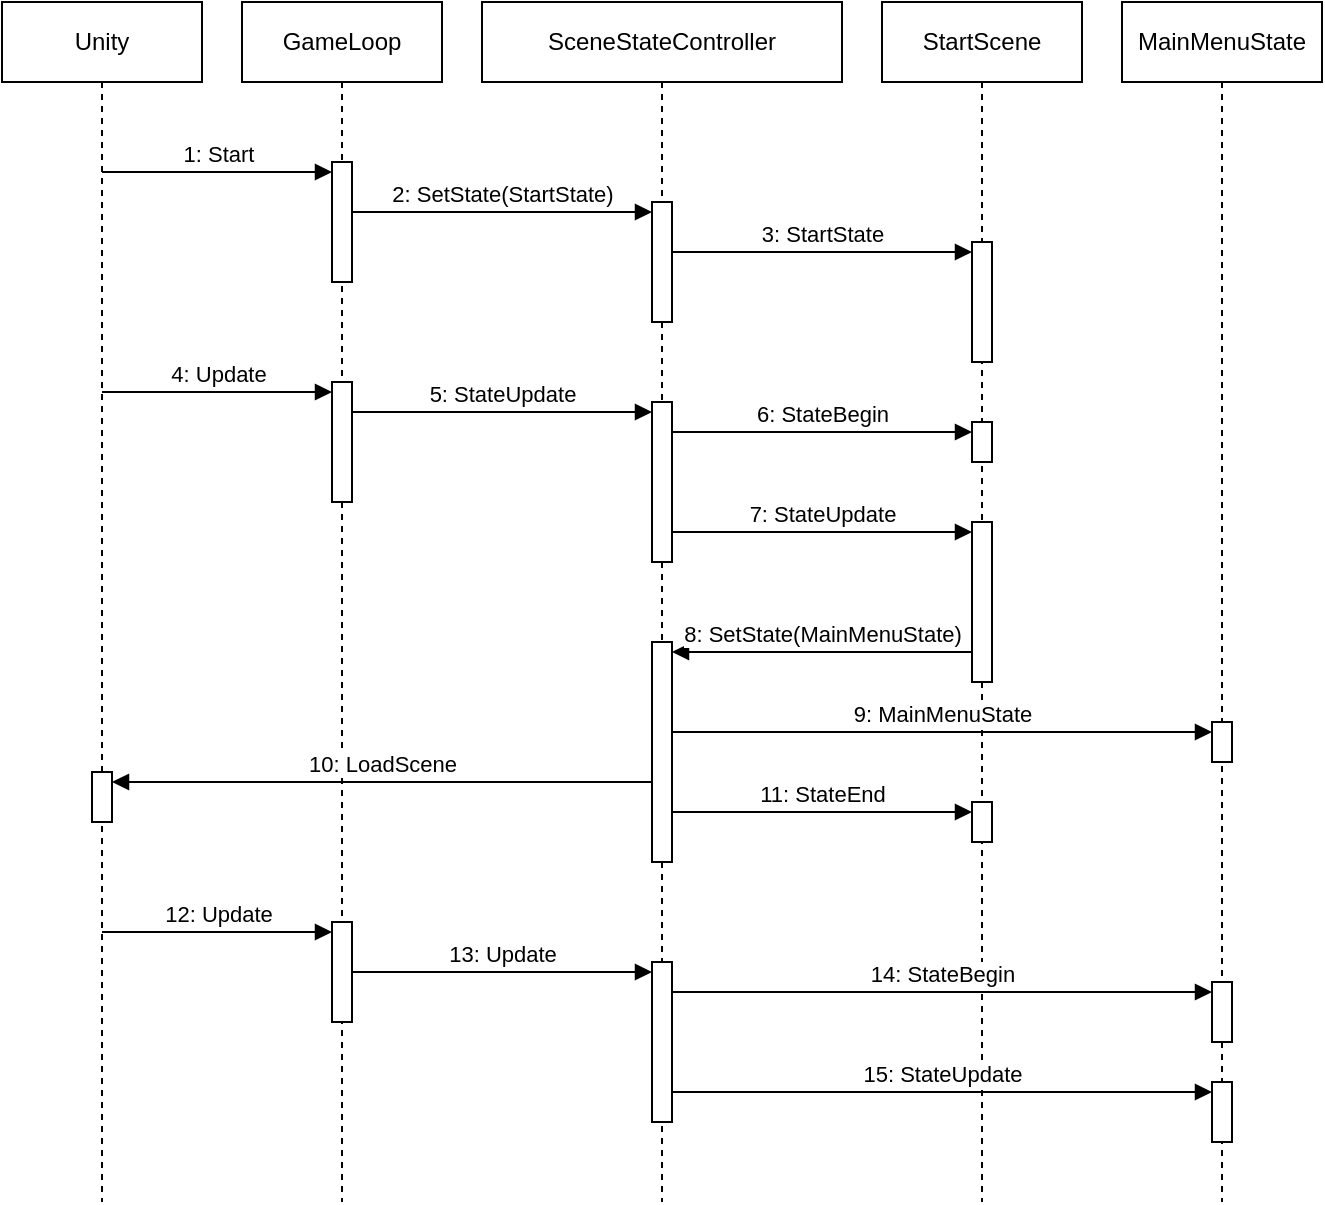 <mxfile version="22.1.11" type="device">
  <diagram name="第 1 页" id="XUxs8HXFBwMAYIeTWtT-">
    <mxGraphModel dx="1434" dy="844" grid="1" gridSize="10" guides="1" tooltips="1" connect="1" arrows="1" fold="1" page="1" pageScale="1" pageWidth="827" pageHeight="1169" math="0" shadow="0">
      <root>
        <mxCell id="0" />
        <mxCell id="1" parent="0" />
        <mxCell id="z8AYt8B8GvGUiRe2IEv8-1" value="Unity" style="shape=umlLifeline;perimeter=lifelinePerimeter;whiteSpace=wrap;html=1;container=1;dropTarget=0;collapsible=0;recursiveResize=0;outlineConnect=0;portConstraint=eastwest;newEdgeStyle={&quot;curved&quot;:0,&quot;rounded&quot;:0};" vertex="1" parent="1">
          <mxGeometry y="160" width="100" height="600" as="geometry" />
        </mxCell>
        <mxCell id="z8AYt8B8GvGUiRe2IEv8-29" value="" style="html=1;points=[[0,0,0,0,5],[0,1,0,0,-5],[1,0,0,0,5],[1,1,0,0,-5]];perimeter=orthogonalPerimeter;outlineConnect=0;targetShapes=umlLifeline;portConstraint=eastwest;newEdgeStyle={&quot;curved&quot;:0,&quot;rounded&quot;:0};" vertex="1" parent="z8AYt8B8GvGUiRe2IEv8-1">
          <mxGeometry x="45" y="385" width="10" height="25" as="geometry" />
        </mxCell>
        <mxCell id="z8AYt8B8GvGUiRe2IEv8-2" value="GameLoop" style="shape=umlLifeline;perimeter=lifelinePerimeter;whiteSpace=wrap;html=1;container=1;dropTarget=0;collapsible=0;recursiveResize=0;outlineConnect=0;portConstraint=eastwest;newEdgeStyle={&quot;curved&quot;:0,&quot;rounded&quot;:0};" vertex="1" parent="1">
          <mxGeometry x="120" y="160" width="100" height="600" as="geometry" />
        </mxCell>
        <mxCell id="z8AYt8B8GvGUiRe2IEv8-6" value="" style="html=1;points=[[0,0,0,0,5],[0,1,0,0,-5],[1,0,0,0,5],[1,1,0,0,-5]];perimeter=orthogonalPerimeter;outlineConnect=0;targetShapes=umlLifeline;portConstraint=eastwest;newEdgeStyle={&quot;curved&quot;:0,&quot;rounded&quot;:0};" vertex="1" parent="z8AYt8B8GvGUiRe2IEv8-2">
          <mxGeometry x="45" y="80" width="10" height="60" as="geometry" />
        </mxCell>
        <mxCell id="z8AYt8B8GvGUiRe2IEv8-14" value="" style="html=1;points=[[0,0,0,0,5],[0,1,0,0,-5],[1,0,0,0,5],[1,1,0,0,-5]];perimeter=orthogonalPerimeter;outlineConnect=0;targetShapes=umlLifeline;portConstraint=eastwest;newEdgeStyle={&quot;curved&quot;:0,&quot;rounded&quot;:0};" vertex="1" parent="z8AYt8B8GvGUiRe2IEv8-2">
          <mxGeometry x="45" y="190" width="10" height="60" as="geometry" />
        </mxCell>
        <mxCell id="z8AYt8B8GvGUiRe2IEv8-32" value="" style="html=1;points=[[0,0,0,0,5],[0,1,0,0,-5],[1,0,0,0,5],[1,1,0,0,-5]];perimeter=orthogonalPerimeter;outlineConnect=0;targetShapes=umlLifeline;portConstraint=eastwest;newEdgeStyle={&quot;curved&quot;:0,&quot;rounded&quot;:0};" vertex="1" parent="z8AYt8B8GvGUiRe2IEv8-2">
          <mxGeometry x="45" y="460" width="10" height="50" as="geometry" />
        </mxCell>
        <mxCell id="z8AYt8B8GvGUiRe2IEv8-3" value="SceneStateController" style="shape=umlLifeline;perimeter=lifelinePerimeter;whiteSpace=wrap;html=1;container=1;dropTarget=0;collapsible=0;recursiveResize=0;outlineConnect=0;portConstraint=eastwest;newEdgeStyle={&quot;curved&quot;:0,&quot;rounded&quot;:0};" vertex="1" parent="1">
          <mxGeometry x="240" y="160" width="180" height="600" as="geometry" />
        </mxCell>
        <mxCell id="z8AYt8B8GvGUiRe2IEv8-8" value="" style="html=1;points=[[0,0,0,0,5],[0,1,0,0,-5],[1,0,0,0,5],[1,1,0,0,-5]];perimeter=orthogonalPerimeter;outlineConnect=0;targetShapes=umlLifeline;portConstraint=eastwest;newEdgeStyle={&quot;curved&quot;:0,&quot;rounded&quot;:0};" vertex="1" parent="z8AYt8B8GvGUiRe2IEv8-3">
          <mxGeometry x="85" y="100" width="10" height="60" as="geometry" />
        </mxCell>
        <mxCell id="z8AYt8B8GvGUiRe2IEv8-16" value="" style="html=1;points=[[0,0,0,0,5],[0,1,0,0,-5],[1,0,0,0,5],[1,1,0,0,-5]];perimeter=orthogonalPerimeter;outlineConnect=0;targetShapes=umlLifeline;portConstraint=eastwest;newEdgeStyle={&quot;curved&quot;:0,&quot;rounded&quot;:0};" vertex="1" parent="z8AYt8B8GvGUiRe2IEv8-3">
          <mxGeometry x="85" y="200" width="10" height="80" as="geometry" />
        </mxCell>
        <mxCell id="z8AYt8B8GvGUiRe2IEv8-22" value="" style="html=1;points=[[0,0,0,0,5],[0,1,0,0,-5],[1,0,0,0,5],[1,1,0,0,-5]];perimeter=orthogonalPerimeter;outlineConnect=0;targetShapes=umlLifeline;portConstraint=eastwest;newEdgeStyle={&quot;curved&quot;:0,&quot;rounded&quot;:0};" vertex="1" parent="z8AYt8B8GvGUiRe2IEv8-3">
          <mxGeometry x="85" y="320" width="10" height="110" as="geometry" />
        </mxCell>
        <mxCell id="z8AYt8B8GvGUiRe2IEv8-34" value="" style="html=1;points=[[0,0,0,0,5],[0,1,0,0,-5],[1,0,0,0,5],[1,1,0,0,-5]];perimeter=orthogonalPerimeter;outlineConnect=0;targetShapes=umlLifeline;portConstraint=eastwest;newEdgeStyle={&quot;curved&quot;:0,&quot;rounded&quot;:0};" vertex="1" parent="z8AYt8B8GvGUiRe2IEv8-3">
          <mxGeometry x="85" y="480" width="10" height="80" as="geometry" />
        </mxCell>
        <mxCell id="z8AYt8B8GvGUiRe2IEv8-4" value="StartScene" style="shape=umlLifeline;perimeter=lifelinePerimeter;whiteSpace=wrap;html=1;container=1;dropTarget=0;collapsible=0;recursiveResize=0;outlineConnect=0;portConstraint=eastwest;newEdgeStyle={&quot;curved&quot;:0,&quot;rounded&quot;:0};" vertex="1" parent="1">
          <mxGeometry x="440" y="160" width="100" height="600" as="geometry" />
        </mxCell>
        <mxCell id="z8AYt8B8GvGUiRe2IEv8-10" value="" style="html=1;points=[[0,0,0,0,5],[0,1,0,0,-5],[1,0,0,0,5],[1,1,0,0,-5]];perimeter=orthogonalPerimeter;outlineConnect=0;targetShapes=umlLifeline;portConstraint=eastwest;newEdgeStyle={&quot;curved&quot;:0,&quot;rounded&quot;:0};" vertex="1" parent="z8AYt8B8GvGUiRe2IEv8-4">
          <mxGeometry x="45" y="120" width="10" height="60" as="geometry" />
        </mxCell>
        <mxCell id="z8AYt8B8GvGUiRe2IEv8-18" value="" style="html=1;points=[[0,0,0,0,5],[0,1,0,0,-5],[1,0,0,0,5],[1,1,0,0,-5]];perimeter=orthogonalPerimeter;outlineConnect=0;targetShapes=umlLifeline;portConstraint=eastwest;newEdgeStyle={&quot;curved&quot;:0,&quot;rounded&quot;:0};" vertex="1" parent="z8AYt8B8GvGUiRe2IEv8-4">
          <mxGeometry x="45" y="210" width="10" height="20" as="geometry" />
        </mxCell>
        <mxCell id="z8AYt8B8GvGUiRe2IEv8-20" value="" style="html=1;points=[[0,0,0,0,5],[0,1,0,0,-5],[1,0,0,0,5],[1,1,0,0,-5]];perimeter=orthogonalPerimeter;outlineConnect=0;targetShapes=umlLifeline;portConstraint=eastwest;newEdgeStyle={&quot;curved&quot;:0,&quot;rounded&quot;:0};" vertex="1" parent="z8AYt8B8GvGUiRe2IEv8-4">
          <mxGeometry x="45" y="260" width="10" height="80" as="geometry" />
        </mxCell>
        <mxCell id="z8AYt8B8GvGUiRe2IEv8-27" value="" style="html=1;points=[[0,0,0,0,5],[0,1,0,0,-5],[1,0,0,0,5],[1,1,0,0,-5]];perimeter=orthogonalPerimeter;outlineConnect=0;targetShapes=umlLifeline;portConstraint=eastwest;newEdgeStyle={&quot;curved&quot;:0,&quot;rounded&quot;:0};" vertex="1" parent="z8AYt8B8GvGUiRe2IEv8-4">
          <mxGeometry x="45" y="400" width="10" height="20" as="geometry" />
        </mxCell>
        <mxCell id="z8AYt8B8GvGUiRe2IEv8-5" value="MainMenuState" style="shape=umlLifeline;perimeter=lifelinePerimeter;whiteSpace=wrap;html=1;container=1;dropTarget=0;collapsible=0;recursiveResize=0;outlineConnect=0;portConstraint=eastwest;newEdgeStyle={&quot;curved&quot;:0,&quot;rounded&quot;:0};" vertex="1" parent="1">
          <mxGeometry x="560" y="160" width="100" height="600" as="geometry" />
        </mxCell>
        <mxCell id="z8AYt8B8GvGUiRe2IEv8-25" value="" style="html=1;points=[[0,0,0,0,5],[0,1,0,0,-5],[1,0,0,0,5],[1,1,0,0,-5]];perimeter=orthogonalPerimeter;outlineConnect=0;targetShapes=umlLifeline;portConstraint=eastwest;newEdgeStyle={&quot;curved&quot;:0,&quot;rounded&quot;:0};" vertex="1" parent="z8AYt8B8GvGUiRe2IEv8-5">
          <mxGeometry x="45" y="360" width="10" height="20" as="geometry" />
        </mxCell>
        <mxCell id="z8AYt8B8GvGUiRe2IEv8-36" value="" style="html=1;points=[[0,0,0,0,5],[0,1,0,0,-5],[1,0,0,0,5],[1,1,0,0,-5]];perimeter=orthogonalPerimeter;outlineConnect=0;targetShapes=umlLifeline;portConstraint=eastwest;newEdgeStyle={&quot;curved&quot;:0,&quot;rounded&quot;:0};" vertex="1" parent="z8AYt8B8GvGUiRe2IEv8-5">
          <mxGeometry x="45" y="490" width="10" height="30" as="geometry" />
        </mxCell>
        <mxCell id="z8AYt8B8GvGUiRe2IEv8-38" value="" style="html=1;points=[[0,0,0,0,5],[0,1,0,0,-5],[1,0,0,0,5],[1,1,0,0,-5]];perimeter=orthogonalPerimeter;outlineConnect=0;targetShapes=umlLifeline;portConstraint=eastwest;newEdgeStyle={&quot;curved&quot;:0,&quot;rounded&quot;:0};" vertex="1" parent="z8AYt8B8GvGUiRe2IEv8-5">
          <mxGeometry x="45" y="540" width="10" height="30" as="geometry" />
        </mxCell>
        <mxCell id="z8AYt8B8GvGUiRe2IEv8-7" value="1: Start" style="html=1;verticalAlign=bottom;startArrow=none;endArrow=block;startSize=8;curved=0;rounded=0;entryX=0;entryY=0;entryDx=0;entryDy=5;startFill=0;" edge="1" target="z8AYt8B8GvGUiRe2IEv8-6" parent="1" source="z8AYt8B8GvGUiRe2IEv8-1">
          <mxGeometry relative="1" as="geometry">
            <mxPoint x="95" y="245" as="sourcePoint" />
          </mxGeometry>
        </mxCell>
        <mxCell id="z8AYt8B8GvGUiRe2IEv8-9" value="2: SetState(StartState)" style="html=1;verticalAlign=bottom;startArrow=none;endArrow=block;startSize=8;curved=0;rounded=0;entryX=0;entryY=0;entryDx=0;entryDy=5;startFill=0;" edge="1" target="z8AYt8B8GvGUiRe2IEv8-8" parent="1" source="z8AYt8B8GvGUiRe2IEv8-6">
          <mxGeometry relative="1" as="geometry">
            <mxPoint x="255" y="265" as="sourcePoint" />
          </mxGeometry>
        </mxCell>
        <mxCell id="z8AYt8B8GvGUiRe2IEv8-11" value="3: StartState" style="html=1;verticalAlign=bottom;startArrow=none;endArrow=block;startSize=8;curved=0;rounded=0;entryX=0;entryY=0;entryDx=0;entryDy=5;startFill=0;" edge="1" target="z8AYt8B8GvGUiRe2IEv8-10" parent="1" source="z8AYt8B8GvGUiRe2IEv8-8">
          <mxGeometry relative="1" as="geometry">
            <mxPoint x="415" y="275" as="sourcePoint" />
          </mxGeometry>
        </mxCell>
        <mxCell id="z8AYt8B8GvGUiRe2IEv8-15" value="4: Update" style="html=1;verticalAlign=bottom;startArrow=none;endArrow=block;startSize=8;curved=0;rounded=0;entryX=0;entryY=0;entryDx=0;entryDy=5;startFill=0;" edge="1" target="z8AYt8B8GvGUiRe2IEv8-14" parent="1" source="z8AYt8B8GvGUiRe2IEv8-1">
          <mxGeometry relative="1" as="geometry">
            <mxPoint x="95" y="355" as="sourcePoint" />
          </mxGeometry>
        </mxCell>
        <mxCell id="z8AYt8B8GvGUiRe2IEv8-17" value="5: StateUpdate" style="html=1;verticalAlign=bottom;startArrow=none;endArrow=block;startSize=8;curved=0;rounded=0;entryX=0;entryY=0;entryDx=0;entryDy=5;startFill=0;" edge="1" target="z8AYt8B8GvGUiRe2IEv8-16" parent="1" source="z8AYt8B8GvGUiRe2IEv8-14">
          <mxGeometry relative="1" as="geometry">
            <mxPoint x="255" y="365" as="sourcePoint" />
          </mxGeometry>
        </mxCell>
        <mxCell id="z8AYt8B8GvGUiRe2IEv8-19" value="6: StateBegin" style="html=1;verticalAlign=bottom;startArrow=none;endArrow=block;startSize=8;curved=0;rounded=0;entryX=0;entryY=0;entryDx=0;entryDy=5;startFill=0;" edge="1" target="z8AYt8B8GvGUiRe2IEv8-18" parent="1" source="z8AYt8B8GvGUiRe2IEv8-16">
          <mxGeometry relative="1" as="geometry">
            <mxPoint x="415" y="375" as="sourcePoint" />
          </mxGeometry>
        </mxCell>
        <mxCell id="z8AYt8B8GvGUiRe2IEv8-21" value="7: StateUpdate" style="html=1;verticalAlign=bottom;startArrow=none;endArrow=block;startSize=8;curved=0;rounded=0;entryX=0;entryY=0;entryDx=0;entryDy=5;startFill=0;" edge="1" target="z8AYt8B8GvGUiRe2IEv8-20" parent="1" source="z8AYt8B8GvGUiRe2IEv8-16">
          <mxGeometry relative="1" as="geometry">
            <mxPoint x="415" y="425" as="sourcePoint" />
          </mxGeometry>
        </mxCell>
        <mxCell id="z8AYt8B8GvGUiRe2IEv8-23" value="8: SetState(MainMenuState)" style="html=1;verticalAlign=bottom;endArrow=block;curved=0;rounded=0;entryX=1;entryY=0;entryDx=0;entryDy=5;" edge="1" target="z8AYt8B8GvGUiRe2IEv8-22" parent="1" source="z8AYt8B8GvGUiRe2IEv8-20">
          <mxGeometry relative="1" as="geometry">
            <mxPoint x="405" y="485" as="sourcePoint" />
          </mxGeometry>
        </mxCell>
        <mxCell id="z8AYt8B8GvGUiRe2IEv8-26" value="9: MainMenuState" style="html=1;verticalAlign=bottom;startArrow=none;endArrow=block;startSize=8;curved=0;rounded=0;entryX=0;entryY=0;entryDx=0;entryDy=5;startFill=0;" edge="1" target="z8AYt8B8GvGUiRe2IEv8-25" parent="1" source="z8AYt8B8GvGUiRe2IEv8-22">
          <mxGeometry relative="1" as="geometry">
            <mxPoint x="535" y="525" as="sourcePoint" />
          </mxGeometry>
        </mxCell>
        <mxCell id="z8AYt8B8GvGUiRe2IEv8-28" value="11: StateEnd" style="html=1;verticalAlign=bottom;startArrow=none;endArrow=block;startSize=8;curved=0;rounded=0;entryX=0;entryY=0;entryDx=0;entryDy=5;startFill=0;" edge="1" parent="1">
          <mxGeometry relative="1" as="geometry">
            <mxPoint x="335" y="565" as="sourcePoint" />
            <mxPoint x="485" y="565" as="targetPoint" />
            <mxPoint as="offset" />
          </mxGeometry>
        </mxCell>
        <mxCell id="z8AYt8B8GvGUiRe2IEv8-30" value="10: LoadScene" style="html=1;verticalAlign=bottom;endArrow=block;curved=0;rounded=0;entryX=1;entryY=0;entryDx=0;entryDy=5;startArrow=none;startFill=0;" edge="1" target="z8AYt8B8GvGUiRe2IEv8-29" parent="1" source="z8AYt8B8GvGUiRe2IEv8-22">
          <mxGeometry relative="1" as="geometry">
            <mxPoint x="230" y="550" as="sourcePoint" />
          </mxGeometry>
        </mxCell>
        <mxCell id="z8AYt8B8GvGUiRe2IEv8-33" value="12: Update" style="html=1;verticalAlign=bottom;startArrow=none;endArrow=block;startSize=8;curved=0;rounded=0;entryX=0;entryY=0;entryDx=0;entryDy=5;startFill=0;" edge="1" target="z8AYt8B8GvGUiRe2IEv8-32" parent="1" source="z8AYt8B8GvGUiRe2IEv8-1">
          <mxGeometry relative="1" as="geometry">
            <mxPoint x="95" y="625" as="sourcePoint" />
          </mxGeometry>
        </mxCell>
        <mxCell id="z8AYt8B8GvGUiRe2IEv8-35" value="13: Update" style="html=1;verticalAlign=bottom;startArrow=none;endArrow=block;startSize=8;curved=0;rounded=0;entryX=0;entryY=0;entryDx=0;entryDy=5;startFill=0;" edge="1" target="z8AYt8B8GvGUiRe2IEv8-34" parent="1" source="z8AYt8B8GvGUiRe2IEv8-32">
          <mxGeometry relative="1" as="geometry">
            <mxPoint x="255" y="645" as="sourcePoint" />
          </mxGeometry>
        </mxCell>
        <mxCell id="z8AYt8B8GvGUiRe2IEv8-37" value="14: StateBegin" style="html=1;verticalAlign=bottom;startArrow=none;endArrow=block;startSize=8;curved=0;rounded=0;entryX=0;entryY=0;entryDx=0;entryDy=5;startFill=0;" edge="1" target="z8AYt8B8GvGUiRe2IEv8-36" parent="1" source="z8AYt8B8GvGUiRe2IEv8-34">
          <mxGeometry relative="1" as="geometry">
            <mxPoint x="535" y="655" as="sourcePoint" />
          </mxGeometry>
        </mxCell>
        <mxCell id="z8AYt8B8GvGUiRe2IEv8-39" value="15: StateUpdate" style="html=1;verticalAlign=bottom;startArrow=none;endArrow=block;startSize=8;curved=0;rounded=0;entryX=0;entryY=0;entryDx=0;entryDy=5;startFill=0;" edge="1" target="z8AYt8B8GvGUiRe2IEv8-38" parent="1" source="z8AYt8B8GvGUiRe2IEv8-34">
          <mxGeometry relative="1" as="geometry">
            <mxPoint x="535" y="705" as="sourcePoint" />
          </mxGeometry>
        </mxCell>
      </root>
    </mxGraphModel>
  </diagram>
</mxfile>
